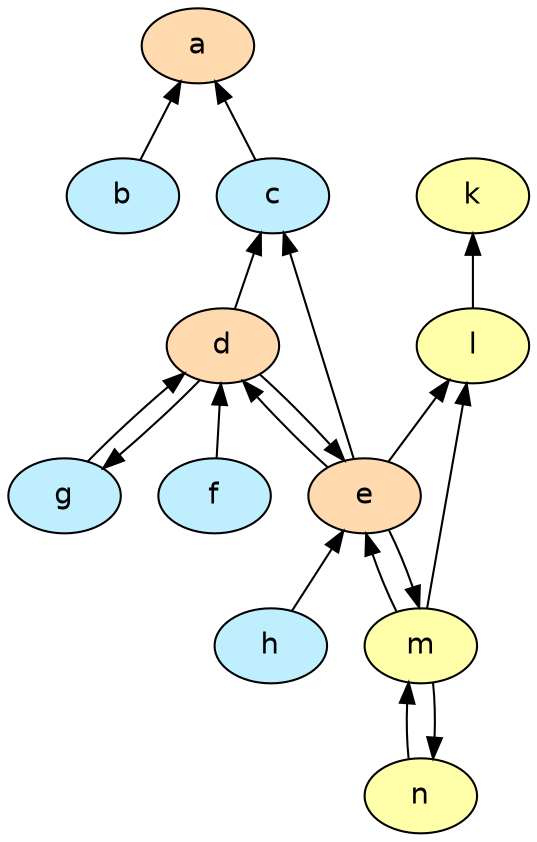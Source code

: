 digraph G {
  node [shape=oval style=filled fontname=Helvetica fontsize=14]
  node [fillcolor="#ffdaaf" fontcolor="#000000"] a d e;
  node [fillcolor="#bfefff" fontcolor="#000000"] c b f g h;
  node [fillcolor="#FFFFAA" fontcolor="#000000"] m k l n;
    "a" -> "c" [dir=back];
    "a" -> "b" [dir=back];
    "c" -> "d" [dir=back];
    "c" -> "e" [dir=back];
    "d" -> "f" [dir=back];
    "d" -> "g" [dir=back];
    "d" -> "e" [dir=back];
    "e" -> "d" [dir=back];
    "e" -> "m" [dir=back];
    "e" -> "h" [dir=back];
    "g" -> "d" [dir=back];
    "k" -> "l" [dir=back];
    "l" -> "e" [dir=back];
    "l" -> "m" [dir=back];
    "m" -> "e" [dir=back];
    "m" -> "n" [dir=back];
    "n" -> "m" [dir=back];
}
